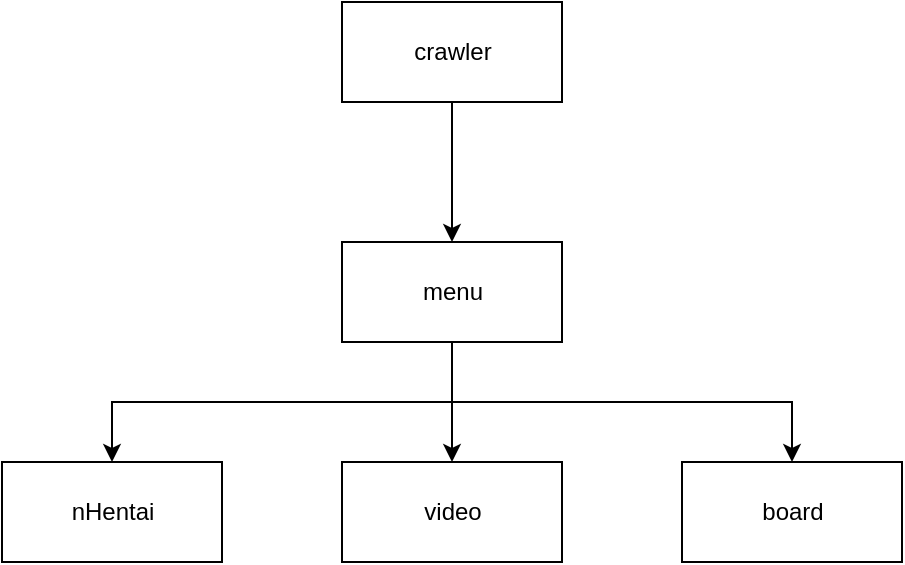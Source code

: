 <mxfile>
    <diagram id="n5e_V8RN7p0toeQWR4FJ" name="ページ1">
        <mxGraphModel dx="535" dy="442" grid="1" gridSize="10" guides="1" tooltips="1" connect="1" arrows="1" fold="1" page="1" pageScale="1" pageWidth="827" pageHeight="1169" math="0" shadow="0">
            <root>
                <mxCell id="0"/>
                <mxCell id="1" parent="0"/>
                <mxCell id="5" style="edgeStyle=orthogonalEdgeStyle;rounded=0;orthogonalLoop=1;jettySize=auto;html=1;" parent="1" source="3" target="4" edge="1">
                    <mxGeometry relative="1" as="geometry"/>
                </mxCell>
                <mxCell id="3" value="crawler" style="html=1;" parent="1" vertex="1">
                    <mxGeometry x="359" y="60" width="110" height="50" as="geometry"/>
                </mxCell>
                <mxCell id="10" style="edgeStyle=orthogonalEdgeStyle;rounded=0;orthogonalLoop=1;jettySize=auto;html=1;" parent="1" source="4" target="6" edge="1">
                    <mxGeometry relative="1" as="geometry"/>
                </mxCell>
                <mxCell id="11" style="edgeStyle=orthogonalEdgeStyle;rounded=0;orthogonalLoop=1;jettySize=auto;html=1;entryX=0.5;entryY=0;entryDx=0;entryDy=0;" parent="1" source="4" target="7" edge="1">
                    <mxGeometry relative="1" as="geometry">
                        <Array as="points">
                            <mxPoint x="414" y="260"/>
                            <mxPoint x="244" y="260"/>
                        </Array>
                    </mxGeometry>
                </mxCell>
                <mxCell id="12" style="edgeStyle=orthogonalEdgeStyle;rounded=0;orthogonalLoop=1;jettySize=auto;html=1;entryX=0.5;entryY=0;entryDx=0;entryDy=0;" parent="1" source="4" target="8" edge="1">
                    <mxGeometry relative="1" as="geometry">
                        <Array as="points">
                            <mxPoint x="414" y="260"/>
                            <mxPoint x="584" y="260"/>
                        </Array>
                    </mxGeometry>
                </mxCell>
                <mxCell id="4" value="menu" style="html=1;" parent="1" vertex="1">
                    <mxGeometry x="359" y="180" width="110" height="50" as="geometry"/>
                </mxCell>
                <mxCell id="6" value="video" style="html=1;" parent="1" vertex="1">
                    <mxGeometry x="359" y="290" width="110" height="50" as="geometry"/>
                </mxCell>
                <mxCell id="7" value="nHentai" style="html=1;" parent="1" vertex="1">
                    <mxGeometry x="189" y="290" width="110" height="50" as="geometry"/>
                </mxCell>
                <mxCell id="8" value="board" style="html=1;" parent="1" vertex="1">
                    <mxGeometry x="529" y="290" width="110" height="50" as="geometry"/>
                </mxCell>
            </root>
        </mxGraphModel>
    </diagram>
</mxfile>